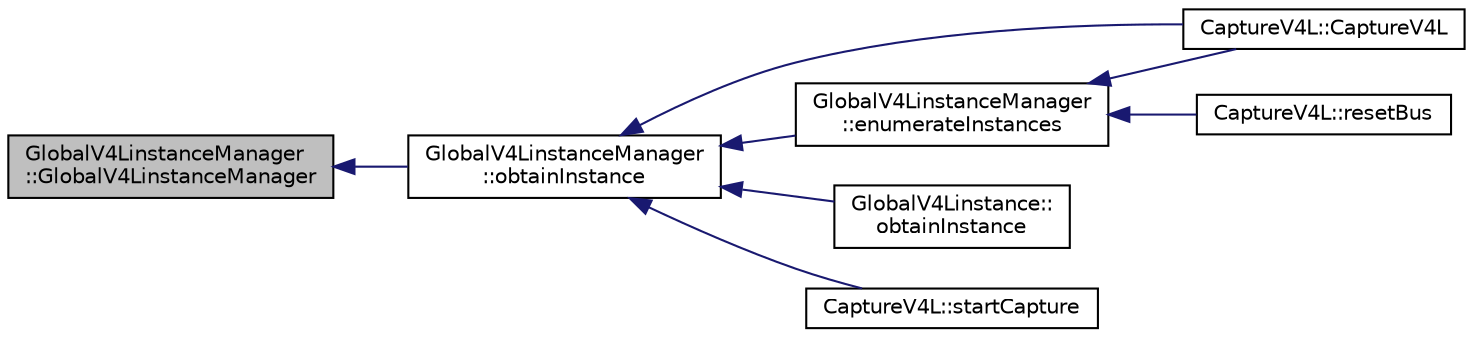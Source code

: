 digraph "GlobalV4LinstanceManager::GlobalV4LinstanceManager"
{
 // INTERACTIVE_SVG=YES
  edge [fontname="Helvetica",fontsize="10",labelfontname="Helvetica",labelfontsize="10"];
  node [fontname="Helvetica",fontsize="10",shape=record];
  rankdir="LR";
  Node1 [label="GlobalV4LinstanceManager\l::GlobalV4LinstanceManager",height=0.2,width=0.4,color="black", fillcolor="grey75", style="filled", fontcolor="black"];
  Node1 -> Node2 [dir="back",color="midnightblue",fontsize="10",style="solid",fontname="Helvetica"];
  Node2 [label="GlobalV4LinstanceManager\l::obtainInstance",height=0.2,width=0.4,color="black", fillcolor="white", style="filled",URL="$db/d1e/class_global_v4_linstance_manager.html#abfc9ee86de4744d96744e807203c0905"];
  Node2 -> Node3 [dir="back",color="midnightblue",fontsize="10",style="solid",fontname="Helvetica"];
  Node3 [label="GlobalV4LinstanceManager\l::enumerateInstances",height=0.2,width=0.4,color="black", fillcolor="white", style="filled",URL="$db/d1e/class_global_v4_linstance_manager.html#a08622dea006c7576e47296ff196a4de7"];
  Node3 -> Node4 [dir="back",color="midnightblue",fontsize="10",style="solid",fontname="Helvetica"];
  Node4 [label="CaptureV4L::CaptureV4L",height=0.2,width=0.4,color="black", fillcolor="white", style="filled",URL="$d8/d36/class_capture_v4_l.html#a60e140b264be90f6029fc874c57cb6b1"];
  Node3 -> Node5 [dir="back",color="midnightblue",fontsize="10",style="solid",fontname="Helvetica"];
  Node5 [label="CaptureV4L::resetBus",height=0.2,width=0.4,color="black", fillcolor="white", style="filled",URL="$d8/d36/class_capture_v4_l.html#af72f82577d8b997148a3a75afe9b9530"];
  Node2 -> Node6 [dir="back",color="midnightblue",fontsize="10",style="solid",fontname="Helvetica"];
  Node6 [label="GlobalV4Linstance::\lobtainInstance",height=0.2,width=0.4,color="black", fillcolor="white", style="filled",URL="$dc/dcc/class_global_v4_linstance.html#aef688440da8e1fac5db2bc2a6b705405"];
  Node2 -> Node4 [dir="back",color="midnightblue",fontsize="10",style="solid",fontname="Helvetica"];
  Node2 -> Node7 [dir="back",color="midnightblue",fontsize="10",style="solid",fontname="Helvetica"];
  Node7 [label="CaptureV4L::startCapture",height=0.2,width=0.4,color="black", fillcolor="white", style="filled",URL="$d8/d36/class_capture_v4_l.html#a8ef5f5e7d9613e4363b38985327f0419",tooltip="Initialize the interface and start capture. "];
}
